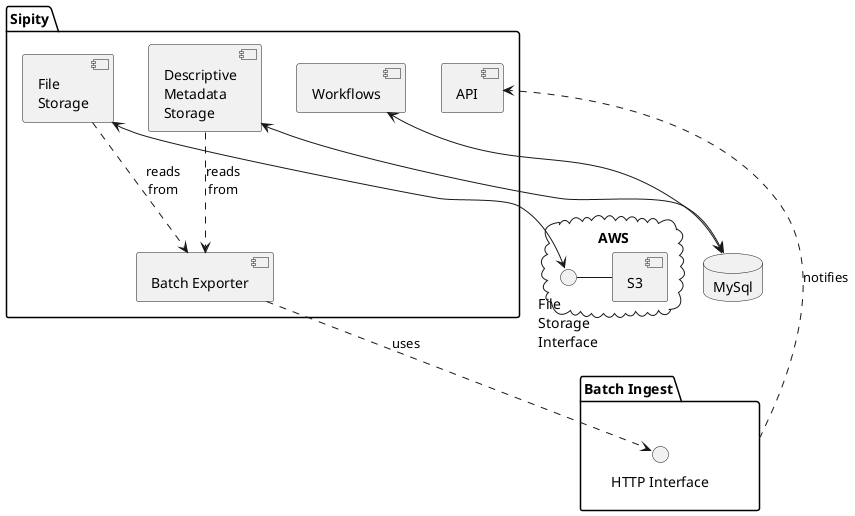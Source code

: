 # Render via PlantUML
# Generated via plantuml-preview (https://github.com/peele/plantuml-preview) in Atom
# package
# node
# folder
# frame
# cloud
# database
# interface
@startuml

package "Sipity" {
  component "File\nStorage" as FS
  component "Descriptive\nMetadata\nStorage" as DMS
  component "Batch Exporter" as BE
  component "Workflows" as SW
  component "API" as SAPI

}

package "Batch Ingest" as BI {
  interface "HTTP Interface" as BIHI
}

cloud "AWS" {
  interface "File\nStorage\nInterface" as FSI
  component S3
}

database "MySql"

FS <--> FSI
FSI - S3
DMS <--> MySql
BE ..> BIHI : uses
FS ..> BE : reads\nfrom
DMS ..> BE : reads\nfrom
BI ..> SAPI : notifies
SW <--> MySql

@enduml
